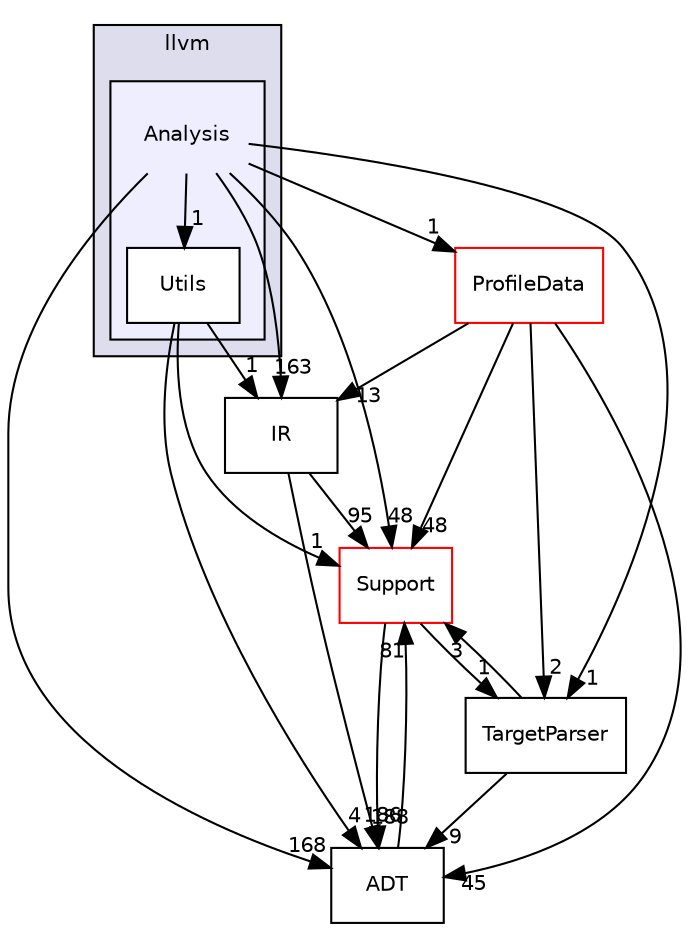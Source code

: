 digraph "include/llvm/Analysis" {
  bgcolor=transparent;
  compound=true
  node [ fontsize="10", fontname="Helvetica"];
  edge [ labelfontsize="10", labelfontname="Helvetica"];
  subgraph clusterdir_dcde91663b8816e1e2311938ccd8f690 {
    graph [ bgcolor="#ddddee", pencolor="black", label="llvm" fontname="Helvetica", fontsize="10", URL="dir_dcde91663b8816e1e2311938ccd8f690.html"]
  subgraph clusterdir_97cdd6ae7e6843add574fb55e792badd {
    graph [ bgcolor="#eeeeff", pencolor="black", label="" URL="dir_97cdd6ae7e6843add574fb55e792badd.html"];
    dir_97cdd6ae7e6843add574fb55e792badd [shape=plaintext label="Analysis"];
    dir_34dd0a7842f2b91acc08dca2dc76afea [shape=box label="Utils" color="black" fillcolor="white" style="filled" URL="dir_34dd0a7842f2b91acc08dca2dc76afea.html"];
  }
  }
  dir_c3e93f23a4a31c717998b98ce143b7c0 [shape=box label="IR" URL="dir_c3e93f23a4a31c717998b98ce143b7c0.html"];
  dir_ae1e398ac700924fa434b51c248a5531 [shape=box label="Support" color="red" URL="dir_ae1e398ac700924fa434b51c248a5531.html"];
  dir_32453792af2ba70c54e3ccae3a790d1b [shape=box label="ADT" URL="dir_32453792af2ba70c54e3ccae3a790d1b.html"];
  dir_fb12555e9948232649f998a9a651ff9d [shape=box label="ProfileData" color="red" URL="dir_fb12555e9948232649f998a9a651ff9d.html"];
  dir_b404620133d8508a838af4d853306b62 [shape=box label="TargetParser" URL="dir_b404620133d8508a838af4d853306b62.html"];
  dir_c3e93f23a4a31c717998b98ce143b7c0->dir_ae1e398ac700924fa434b51c248a5531 [headlabel="95", labeldistance=1.5 headhref="dir_000010_000011.html"];
  dir_c3e93f23a4a31c717998b98ce143b7c0->dir_32453792af2ba70c54e3ccae3a790d1b [headlabel="186", labeldistance=1.5 headhref="dir_000010_000007.html"];
  dir_ae1e398ac700924fa434b51c248a5531->dir_32453792af2ba70c54e3ccae3a790d1b [headlabel="188", labeldistance=1.5 headhref="dir_000011_000007.html"];
  dir_ae1e398ac700924fa434b51c248a5531->dir_b404620133d8508a838af4d853306b62 [headlabel="1", labeldistance=1.5 headhref="dir_000011_000029.html"];
  dir_32453792af2ba70c54e3ccae3a790d1b->dir_ae1e398ac700924fa434b51c248a5531 [headlabel="81", labeldistance=1.5 headhref="dir_000007_000011.html"];
  dir_fb12555e9948232649f998a9a651ff9d->dir_c3e93f23a4a31c717998b98ce143b7c0 [headlabel="13", labeldistance=1.5 headhref="dir_000296_000010.html"];
  dir_fb12555e9948232649f998a9a651ff9d->dir_ae1e398ac700924fa434b51c248a5531 [headlabel="48", labeldistance=1.5 headhref="dir_000296_000011.html"];
  dir_fb12555e9948232649f998a9a651ff9d->dir_32453792af2ba70c54e3ccae3a790d1b [headlabel="45", labeldistance=1.5 headhref="dir_000296_000007.html"];
  dir_fb12555e9948232649f998a9a651ff9d->dir_b404620133d8508a838af4d853306b62 [headlabel="2", labeldistance=1.5 headhref="dir_000296_000029.html"];
  dir_b404620133d8508a838af4d853306b62->dir_ae1e398ac700924fa434b51c248a5531 [headlabel="3", labeldistance=1.5 headhref="dir_000029_000011.html"];
  dir_b404620133d8508a838af4d853306b62->dir_32453792af2ba70c54e3ccae3a790d1b [headlabel="9", labeldistance=1.5 headhref="dir_000029_000007.html"];
  dir_97cdd6ae7e6843add574fb55e792badd->dir_c3e93f23a4a31c717998b98ce143b7c0 [headlabel="163", labeldistance=1.5 headhref="dir_000012_000010.html"];
  dir_97cdd6ae7e6843add574fb55e792badd->dir_ae1e398ac700924fa434b51c248a5531 [headlabel="48", labeldistance=1.5 headhref="dir_000012_000011.html"];
  dir_97cdd6ae7e6843add574fb55e792badd->dir_32453792af2ba70c54e3ccae3a790d1b [headlabel="168", labeldistance=1.5 headhref="dir_000012_000007.html"];
  dir_97cdd6ae7e6843add574fb55e792badd->dir_fb12555e9948232649f998a9a651ff9d [headlabel="1", labeldistance=1.5 headhref="dir_000012_000296.html"];
  dir_97cdd6ae7e6843add574fb55e792badd->dir_b404620133d8508a838af4d853306b62 [headlabel="1", labeldistance=1.5 headhref="dir_000012_000029.html"];
  dir_97cdd6ae7e6843add574fb55e792badd->dir_34dd0a7842f2b91acc08dca2dc76afea [headlabel="1", labeldistance=1.5 headhref="dir_000012_000017.html"];
  dir_34dd0a7842f2b91acc08dca2dc76afea->dir_c3e93f23a4a31c717998b98ce143b7c0 [headlabel="1", labeldistance=1.5 headhref="dir_000017_000010.html"];
  dir_34dd0a7842f2b91acc08dca2dc76afea->dir_ae1e398ac700924fa434b51c248a5531 [headlabel="1", labeldistance=1.5 headhref="dir_000017_000011.html"];
  dir_34dd0a7842f2b91acc08dca2dc76afea->dir_32453792af2ba70c54e3ccae3a790d1b [headlabel="4", labeldistance=1.5 headhref="dir_000017_000007.html"];
}
